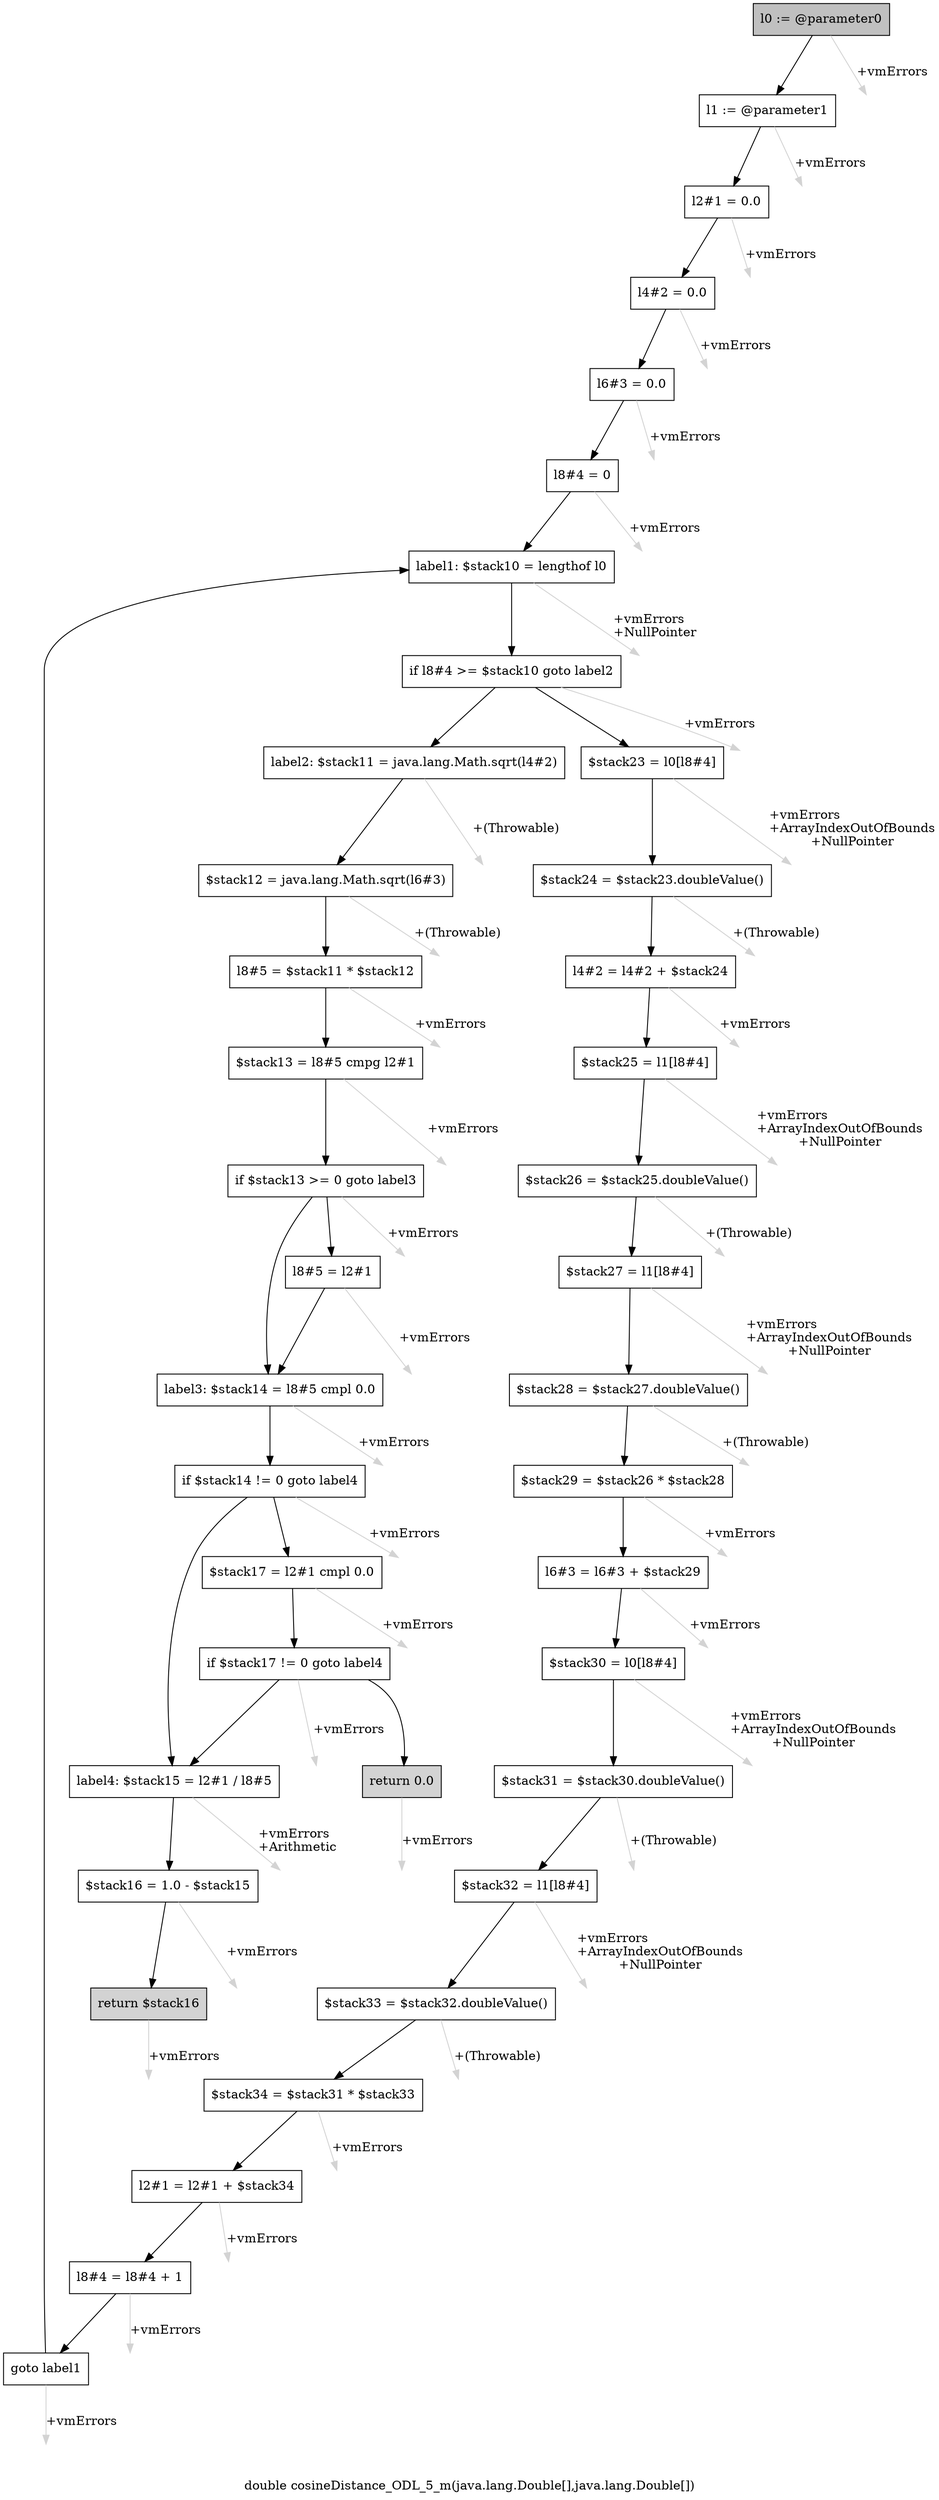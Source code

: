 digraph "double cosineDistance_ODL_5_m(java.lang.Double[],java.lang.Double[])" {
    label="double cosineDistance_ODL_5_m(java.lang.Double[],java.lang.Double[])";
    node [shape=box];
    "0" [style=filled,fillcolor=gray,label="l0 := @parameter0",];
    "1" [label="l1 := @parameter1",];
    "0"->"1" [color=black,];
    "39" [style=invis,label="Esc",];
    "0"->"39" [color=lightgray,label="\l+vmErrors",];
    "2" [label="l2#1 = 0.0",];
    "1"->"2" [color=black,];
    "40" [style=invis,label="Esc",];
    "1"->"40" [color=lightgray,label="\l+vmErrors",];
    "3" [label="l4#2 = 0.0",];
    "2"->"3" [color=black,];
    "41" [style=invis,label="Esc",];
    "2"->"41" [color=lightgray,label="\l+vmErrors",];
    "4" [label="l6#3 = 0.0",];
    "3"->"4" [color=black,];
    "42" [style=invis,label="Esc",];
    "3"->"42" [color=lightgray,label="\l+vmErrors",];
    "5" [label="l8#4 = 0",];
    "4"->"5" [color=black,];
    "43" [style=invis,label="Esc",];
    "4"->"43" [color=lightgray,label="\l+vmErrors",];
    "6" [label="label1: $stack10 = lengthof l0",];
    "5"->"6" [color=black,];
    "44" [style=invis,label="Esc",];
    "5"->"44" [color=lightgray,label="\l+vmErrors",];
    "7" [label="if l8#4 >= $stack10 goto label2",];
    "6"->"7" [color=black,];
    "45" [style=invis,label="Esc",];
    "6"->"45" [color=lightgray,label="\l+vmErrors\l+NullPointer",];
    "8" [label="$stack23 = l0[l8#4]",];
    "7"->"8" [color=black,];
    "25" [label="label2: $stack11 = java.lang.Math.sqrt(l4#2)",];
    "7"->"25" [color=black,];
    "46" [style=invis,label="Esc",];
    "7"->"46" [color=lightgray,label="\l+vmErrors",];
    "9" [label="$stack24 = $stack23.doubleValue()",];
    "8"->"9" [color=black,];
    "47" [style=invis,label="Esc",];
    "8"->"47" [color=lightgray,label="\l+vmErrors\l+ArrayIndexOutOfBounds\l+NullPointer",];
    "10" [label="l4#2 = l4#2 + $stack24",];
    "9"->"10" [color=black,];
    "48" [style=invis,label="Esc",];
    "9"->"48" [color=lightgray,label="\l+(Throwable)",];
    "11" [label="$stack25 = l1[l8#4]",];
    "10"->"11" [color=black,];
    "49" [style=invis,label="Esc",];
    "10"->"49" [color=lightgray,label="\l+vmErrors",];
    "12" [label="$stack26 = $stack25.doubleValue()",];
    "11"->"12" [color=black,];
    "50" [style=invis,label="Esc",];
    "11"->"50" [color=lightgray,label="\l+vmErrors\l+ArrayIndexOutOfBounds\l+NullPointer",];
    "13" [label="$stack27 = l1[l8#4]",];
    "12"->"13" [color=black,];
    "51" [style=invis,label="Esc",];
    "12"->"51" [color=lightgray,label="\l+(Throwable)",];
    "14" [label="$stack28 = $stack27.doubleValue()",];
    "13"->"14" [color=black,];
    "52" [style=invis,label="Esc",];
    "13"->"52" [color=lightgray,label="\l+vmErrors\l+ArrayIndexOutOfBounds\l+NullPointer",];
    "15" [label="$stack29 = $stack26 * $stack28",];
    "14"->"15" [color=black,];
    "53" [style=invis,label="Esc",];
    "14"->"53" [color=lightgray,label="\l+(Throwable)",];
    "16" [label="l6#3 = l6#3 + $stack29",];
    "15"->"16" [color=black,];
    "54" [style=invis,label="Esc",];
    "15"->"54" [color=lightgray,label="\l+vmErrors",];
    "17" [label="$stack30 = l0[l8#4]",];
    "16"->"17" [color=black,];
    "55" [style=invis,label="Esc",];
    "16"->"55" [color=lightgray,label="\l+vmErrors",];
    "18" [label="$stack31 = $stack30.doubleValue()",];
    "17"->"18" [color=black,];
    "56" [style=invis,label="Esc",];
    "17"->"56" [color=lightgray,label="\l+vmErrors\l+ArrayIndexOutOfBounds\l+NullPointer",];
    "19" [label="$stack32 = l1[l8#4]",];
    "18"->"19" [color=black,];
    "57" [style=invis,label="Esc",];
    "18"->"57" [color=lightgray,label="\l+(Throwable)",];
    "20" [label="$stack33 = $stack32.doubleValue()",];
    "19"->"20" [color=black,];
    "58" [style=invis,label="Esc",];
    "19"->"58" [color=lightgray,label="\l+vmErrors\l+ArrayIndexOutOfBounds\l+NullPointer",];
    "21" [label="$stack34 = $stack31 * $stack33",];
    "20"->"21" [color=black,];
    "59" [style=invis,label="Esc",];
    "20"->"59" [color=lightgray,label="\l+(Throwable)",];
    "22" [label="l2#1 = l2#1 + $stack34",];
    "21"->"22" [color=black,];
    "60" [style=invis,label="Esc",];
    "21"->"60" [color=lightgray,label="\l+vmErrors",];
    "23" [label="l8#4 = l8#4 + 1",];
    "22"->"23" [color=black,];
    "61" [style=invis,label="Esc",];
    "22"->"61" [color=lightgray,label="\l+vmErrors",];
    "24" [label="goto label1",];
    "23"->"24" [color=black,];
    "62" [style=invis,label="Esc",];
    "23"->"62" [color=lightgray,label="\l+vmErrors",];
    "24"->"6" [color=black,];
    "63" [style=invis,label="Esc",];
    "24"->"63" [color=lightgray,label="\l+vmErrors",];
    "26" [label="$stack12 = java.lang.Math.sqrt(l6#3)",];
    "25"->"26" [color=black,];
    "64" [style=invis,label="Esc",];
    "25"->"64" [color=lightgray,label="\l+(Throwable)",];
    "27" [label="l8#5 = $stack11 * $stack12",];
    "26"->"27" [color=black,];
    "65" [style=invis,label="Esc",];
    "26"->"65" [color=lightgray,label="\l+(Throwable)",];
    "28" [label="$stack13 = l8#5 cmpg l2#1",];
    "27"->"28" [color=black,];
    "66" [style=invis,label="Esc",];
    "27"->"66" [color=lightgray,label="\l+vmErrors",];
    "29" [label="if $stack13 >= 0 goto label3",];
    "28"->"29" [color=black,];
    "67" [style=invis,label="Esc",];
    "28"->"67" [color=lightgray,label="\l+vmErrors",];
    "30" [label="l8#5 = l2#1",];
    "29"->"30" [color=black,];
    "31" [label="label3: $stack14 = l8#5 cmpl 0.0",];
    "29"->"31" [color=black,];
    "68" [style=invis,label="Esc",];
    "29"->"68" [color=lightgray,label="\l+vmErrors",];
    "30"->"31" [color=black,];
    "69" [style=invis,label="Esc",];
    "30"->"69" [color=lightgray,label="\l+vmErrors",];
    "32" [label="if $stack14 != 0 goto label4",];
    "31"->"32" [color=black,];
    "70" [style=invis,label="Esc",];
    "31"->"70" [color=lightgray,label="\l+vmErrors",];
    "33" [label="$stack17 = l2#1 cmpl 0.0",];
    "32"->"33" [color=black,];
    "36" [label="label4: $stack15 = l2#1 / l8#5",];
    "32"->"36" [color=black,];
    "71" [style=invis,label="Esc",];
    "32"->"71" [color=lightgray,label="\l+vmErrors",];
    "34" [label="if $stack17 != 0 goto label4",];
    "33"->"34" [color=black,];
    "72" [style=invis,label="Esc",];
    "33"->"72" [color=lightgray,label="\l+vmErrors",];
    "35" [style=filled,fillcolor=lightgray,label="return 0.0",];
    "34"->"35" [color=black,];
    "34"->"36" [color=black,];
    "73" [style=invis,label="Esc",];
    "34"->"73" [color=lightgray,label="\l+vmErrors",];
    "74" [style=invis,label="Esc",];
    "35"->"74" [color=lightgray,label="\l+vmErrors",];
    "37" [label="$stack16 = 1.0 - $stack15",];
    "36"->"37" [color=black,];
    "75" [style=invis,label="Esc",];
    "36"->"75" [color=lightgray,label="\l+vmErrors\l+Arithmetic",];
    "38" [style=filled,fillcolor=lightgray,label="return $stack16",];
    "37"->"38" [color=black,];
    "76" [style=invis,label="Esc",];
    "37"->"76" [color=lightgray,label="\l+vmErrors",];
    "77" [style=invis,label="Esc",];
    "38"->"77" [color=lightgray,label="\l+vmErrors",];
}
